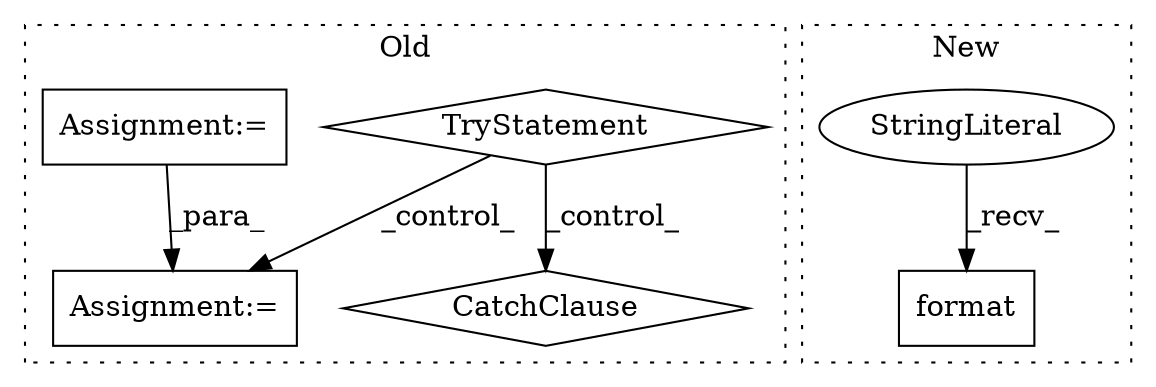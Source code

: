 digraph G {
subgraph cluster0 {
1 [label="TryStatement" a="54" s="2084" l="4" shape="diamond"];
3 [label="CatchClause" a="12" s="2441,2499" l="13,2" shape="diamond"];
5 [label="Assignment:=" a="7" s="2278,2357" l="61,2" shape="box"];
6 [label="Assignment:=" a="7" s="823" l="1" shape="box"];
label = "Old";
style="dotted";
}
subgraph cluster1 {
2 [label="format" a="32" s="2208,2224" l="7,1" shape="box"];
4 [label="StringLiteral" a="45" s="2198" l="9" shape="ellipse"];
label = "New";
style="dotted";
}
1 -> 5 [label="_control_"];
1 -> 3 [label="_control_"];
4 -> 2 [label="_recv_"];
6 -> 5 [label="_para_"];
}